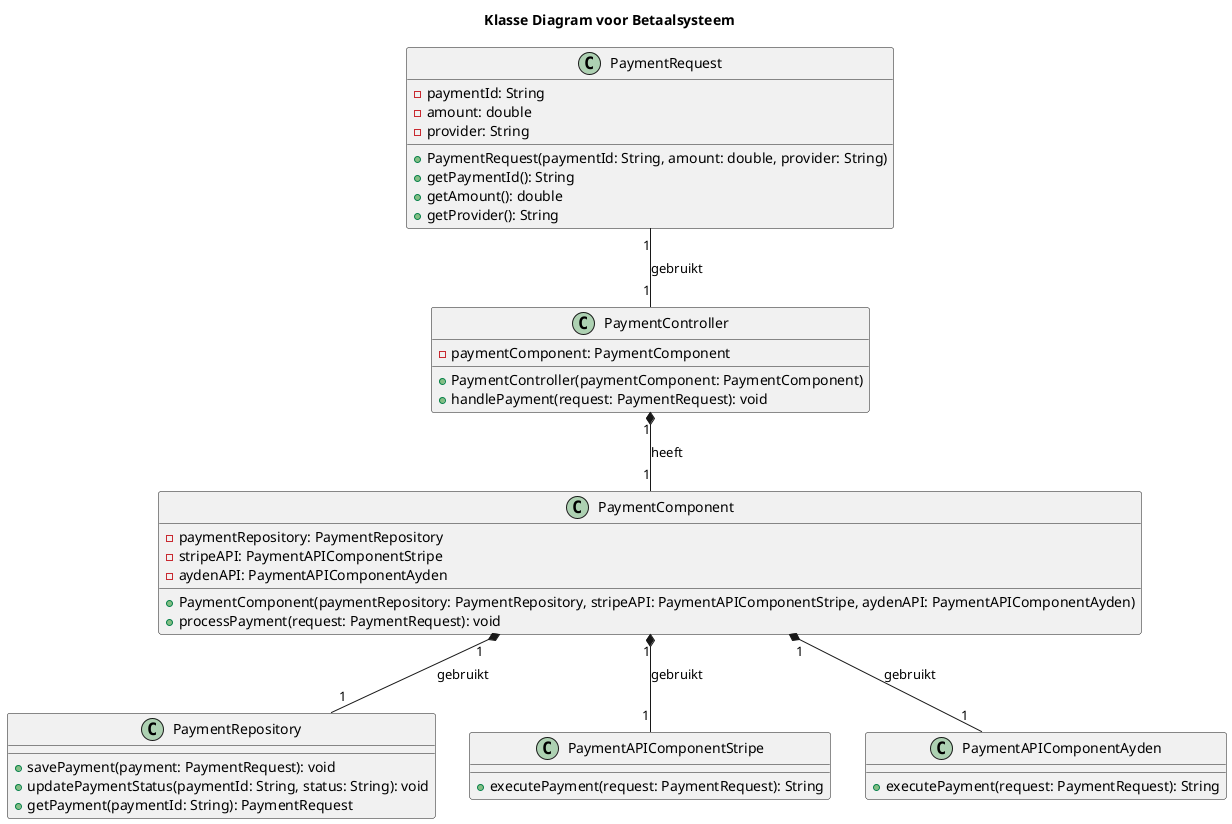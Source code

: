 @startuml
title Klasse Diagram voor Betaalsysteem

class PaymentController {
    -paymentComponent: PaymentComponent
    +PaymentController(paymentComponent: PaymentComponent)
    +handlePayment(request: PaymentRequest): void
}

class PaymentComponent {
    -paymentRepository: PaymentRepository
    -stripeAPI: PaymentAPIComponentStripe
    -aydenAPI: PaymentAPIComponentAyden
    +PaymentComponent(paymentRepository: PaymentRepository, stripeAPI: PaymentAPIComponentStripe, aydenAPI: PaymentAPIComponentAyden)
    +processPayment(request: PaymentRequest): void
}

class PaymentRepository {
    +savePayment(payment: PaymentRequest): void
    +updatePaymentStatus(paymentId: String, status: String): void
    +getPayment(paymentId: String): PaymentRequest
}

class PaymentAPIComponentStripe {
    +executePayment(request: PaymentRequest): String
}

class PaymentAPIComponentAyden {
    +executePayment(request: PaymentRequest): String
}

class PaymentRequest {
    -paymentId: String
    -amount: double
    -provider: String
    +PaymentRequest(paymentId: String, amount: double, provider: String)
    +getPaymentId(): String
    +getAmount(): double
    +getProvider(): String
}

PaymentController "1" *-- "1" PaymentComponent : heeft
PaymentComponent "1" *-- "1" PaymentRepository : gebruikt
PaymentComponent "1" *-- "1" PaymentAPIComponentStripe : gebruikt
PaymentComponent "1" *-- "1" PaymentAPIComponentAyden : gebruikt
PaymentRequest "1" -- "1" PaymentController : gebruikt

@enduml
